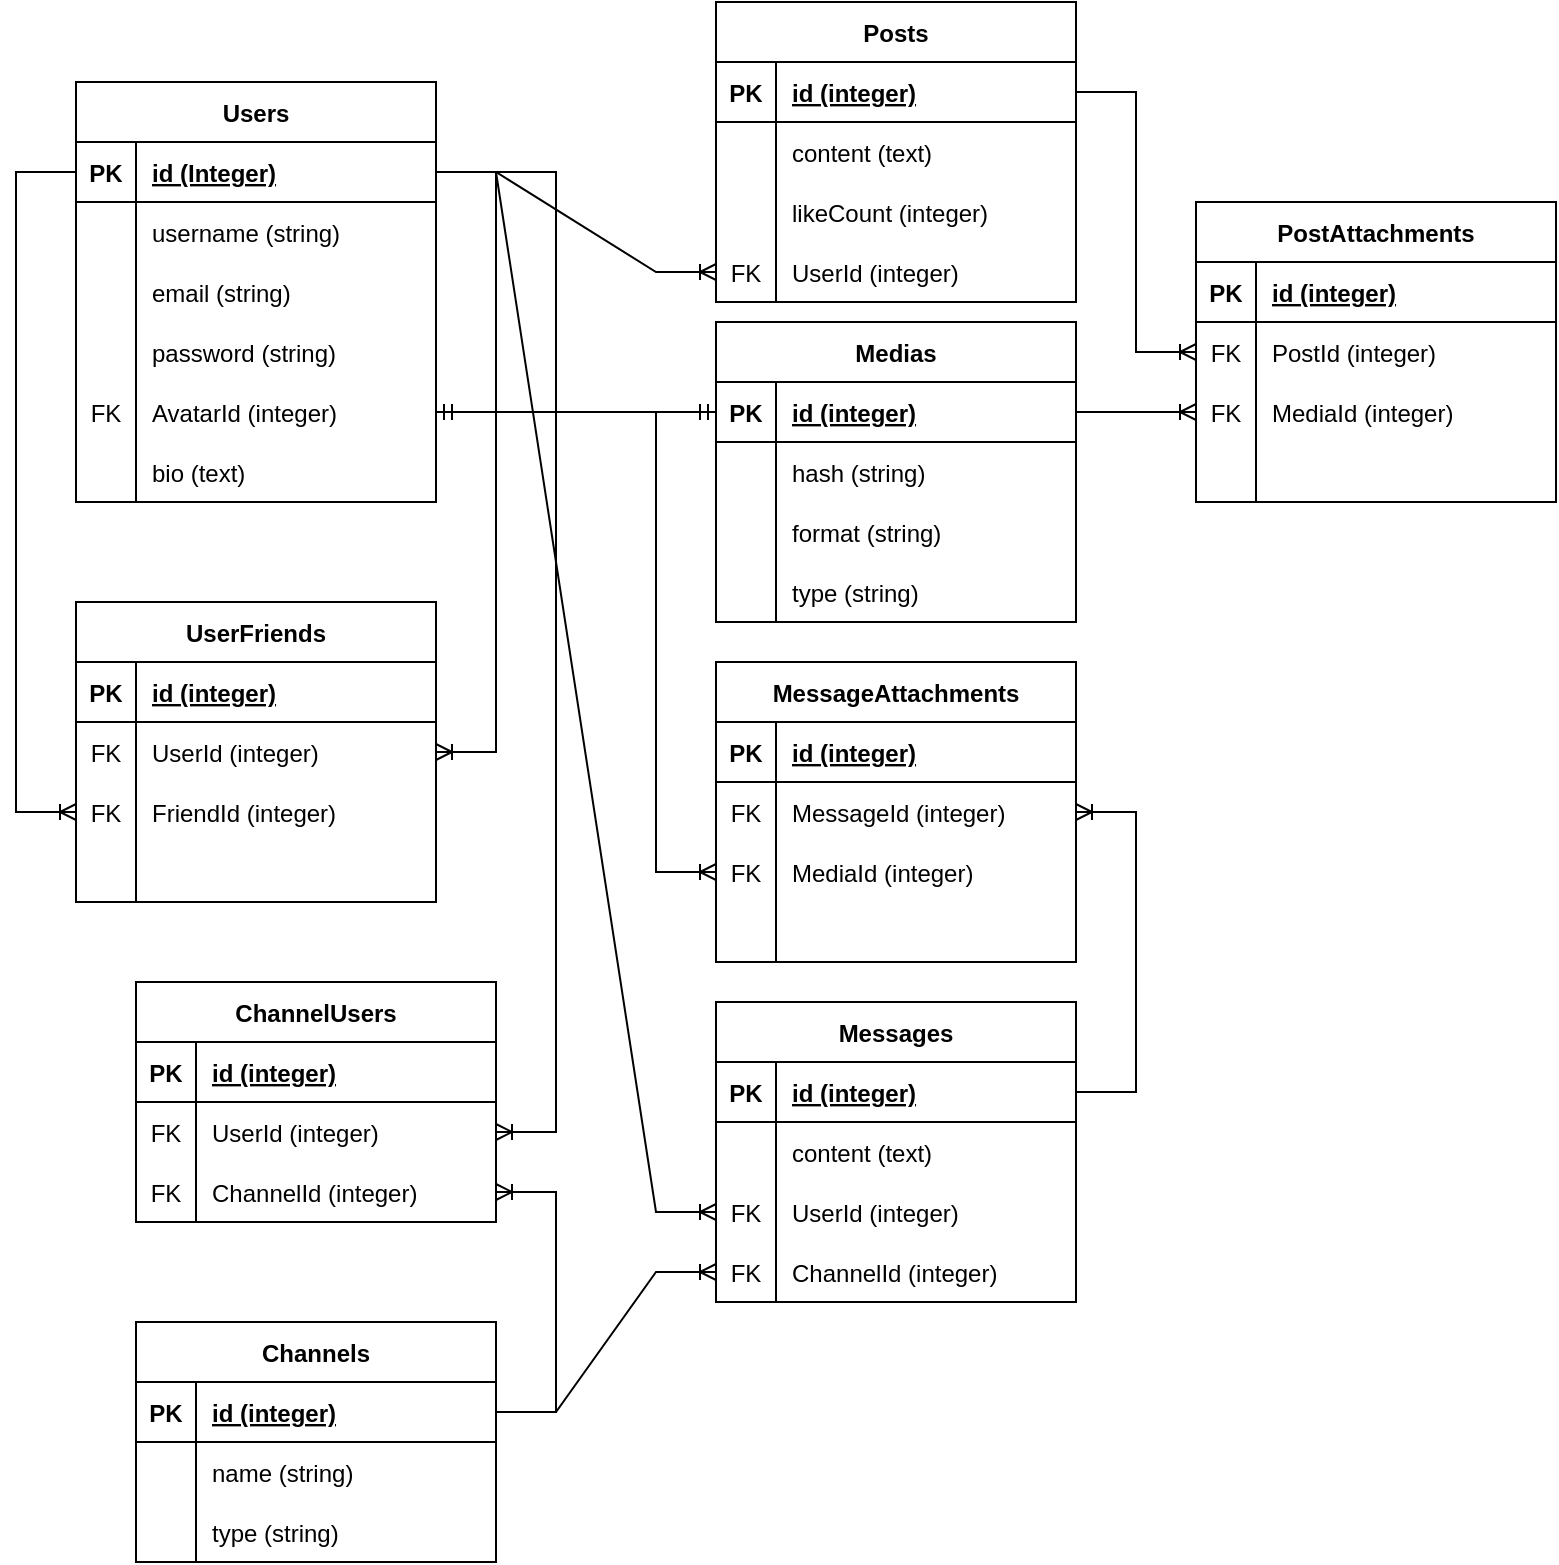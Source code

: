 <mxfile version="20.6.0" type="device"><diagram id="tzreWHmkljB-uZsOJCgy" name="Page-1"><mxGraphModel dx="868" dy="500" grid="1" gridSize="10" guides="1" tooltips="1" connect="1" arrows="1" fold="1" page="1" pageScale="1" pageWidth="850" pageHeight="1100" math="0" shadow="0"><root><mxCell id="0"/><mxCell id="1" parent="0"/><mxCell id="_2y-DtRNVhtYp-TTJx3--1" value="Users" style="shape=table;startSize=30;container=1;collapsible=1;childLayout=tableLayout;fixedRows=1;rowLines=0;fontStyle=1;align=center;resizeLast=1;" parent="1" vertex="1"><mxGeometry x="80" y="80" width="180" height="210" as="geometry"/></mxCell><mxCell id="_2y-DtRNVhtYp-TTJx3--2" value="" style="shape=tableRow;horizontal=0;startSize=0;swimlaneHead=0;swimlaneBody=0;fillColor=none;collapsible=0;dropTarget=0;points=[[0,0.5],[1,0.5]];portConstraint=eastwest;top=0;left=0;right=0;bottom=1;" parent="_2y-DtRNVhtYp-TTJx3--1" vertex="1"><mxGeometry y="30" width="180" height="30" as="geometry"/></mxCell><mxCell id="_2y-DtRNVhtYp-TTJx3--3" value="PK" style="shape=partialRectangle;connectable=0;fillColor=none;top=0;left=0;bottom=0;right=0;fontStyle=1;overflow=hidden;" parent="_2y-DtRNVhtYp-TTJx3--2" vertex="1"><mxGeometry width="30" height="30" as="geometry"><mxRectangle width="30" height="30" as="alternateBounds"/></mxGeometry></mxCell><mxCell id="_2y-DtRNVhtYp-TTJx3--4" value="id (Integer)" style="shape=partialRectangle;connectable=0;fillColor=none;top=0;left=0;bottom=0;right=0;align=left;spacingLeft=6;fontStyle=5;overflow=hidden;" parent="_2y-DtRNVhtYp-TTJx3--2" vertex="1"><mxGeometry x="30" width="150" height="30" as="geometry"><mxRectangle width="150" height="30" as="alternateBounds"/></mxGeometry></mxCell><mxCell id="_2y-DtRNVhtYp-TTJx3--5" value="" style="shape=tableRow;horizontal=0;startSize=0;swimlaneHead=0;swimlaneBody=0;fillColor=none;collapsible=0;dropTarget=0;points=[[0,0.5],[1,0.5]];portConstraint=eastwest;top=0;left=0;right=0;bottom=0;" parent="_2y-DtRNVhtYp-TTJx3--1" vertex="1"><mxGeometry y="60" width="180" height="30" as="geometry"/></mxCell><mxCell id="_2y-DtRNVhtYp-TTJx3--6" value="" style="shape=partialRectangle;connectable=0;fillColor=none;top=0;left=0;bottom=0;right=0;editable=1;overflow=hidden;" parent="_2y-DtRNVhtYp-TTJx3--5" vertex="1"><mxGeometry width="30" height="30" as="geometry"><mxRectangle width="30" height="30" as="alternateBounds"/></mxGeometry></mxCell><mxCell id="_2y-DtRNVhtYp-TTJx3--7" value="username (string)" style="shape=partialRectangle;connectable=0;fillColor=none;top=0;left=0;bottom=0;right=0;align=left;spacingLeft=6;overflow=hidden;" parent="_2y-DtRNVhtYp-TTJx3--5" vertex="1"><mxGeometry x="30" width="150" height="30" as="geometry"><mxRectangle width="150" height="30" as="alternateBounds"/></mxGeometry></mxCell><mxCell id="_2y-DtRNVhtYp-TTJx3--8" value="" style="shape=tableRow;horizontal=0;startSize=0;swimlaneHead=0;swimlaneBody=0;fillColor=none;collapsible=0;dropTarget=0;points=[[0,0.5],[1,0.5]];portConstraint=eastwest;top=0;left=0;right=0;bottom=0;" parent="_2y-DtRNVhtYp-TTJx3--1" vertex="1"><mxGeometry y="90" width="180" height="30" as="geometry"/></mxCell><mxCell id="_2y-DtRNVhtYp-TTJx3--9" value="" style="shape=partialRectangle;connectable=0;fillColor=none;top=0;left=0;bottom=0;right=0;editable=1;overflow=hidden;" parent="_2y-DtRNVhtYp-TTJx3--8" vertex="1"><mxGeometry width="30" height="30" as="geometry"><mxRectangle width="30" height="30" as="alternateBounds"/></mxGeometry></mxCell><mxCell id="_2y-DtRNVhtYp-TTJx3--10" value="email (string)" style="shape=partialRectangle;connectable=0;fillColor=none;top=0;left=0;bottom=0;right=0;align=left;spacingLeft=6;overflow=hidden;" parent="_2y-DtRNVhtYp-TTJx3--8" vertex="1"><mxGeometry x="30" width="150" height="30" as="geometry"><mxRectangle width="150" height="30" as="alternateBounds"/></mxGeometry></mxCell><mxCell id="_2y-DtRNVhtYp-TTJx3--11" value="" style="shape=tableRow;horizontal=0;startSize=0;swimlaneHead=0;swimlaneBody=0;fillColor=none;collapsible=0;dropTarget=0;points=[[0,0.5],[1,0.5]];portConstraint=eastwest;top=0;left=0;right=0;bottom=0;" parent="_2y-DtRNVhtYp-TTJx3--1" vertex="1"><mxGeometry y="120" width="180" height="30" as="geometry"/></mxCell><mxCell id="_2y-DtRNVhtYp-TTJx3--12" value="" style="shape=partialRectangle;connectable=0;fillColor=none;top=0;left=0;bottom=0;right=0;editable=1;overflow=hidden;" parent="_2y-DtRNVhtYp-TTJx3--11" vertex="1"><mxGeometry width="30" height="30" as="geometry"><mxRectangle width="30" height="30" as="alternateBounds"/></mxGeometry></mxCell><mxCell id="_2y-DtRNVhtYp-TTJx3--13" value="password (string)" style="shape=partialRectangle;connectable=0;fillColor=none;top=0;left=0;bottom=0;right=0;align=left;spacingLeft=6;overflow=hidden;" parent="_2y-DtRNVhtYp-TTJx3--11" vertex="1"><mxGeometry x="30" width="150" height="30" as="geometry"><mxRectangle width="150" height="30" as="alternateBounds"/></mxGeometry></mxCell><mxCell id="_2y-DtRNVhtYp-TTJx3--14" value="" style="shape=tableRow;horizontal=0;startSize=0;swimlaneHead=0;swimlaneBody=0;fillColor=none;collapsible=0;dropTarget=0;points=[[0,0.5],[1,0.5]];portConstraint=eastwest;top=0;left=0;right=0;bottom=0;" parent="_2y-DtRNVhtYp-TTJx3--1" vertex="1"><mxGeometry y="150" width="180" height="30" as="geometry"/></mxCell><mxCell id="_2y-DtRNVhtYp-TTJx3--15" value="FK" style="shape=partialRectangle;connectable=0;fillColor=none;top=0;left=0;bottom=0;right=0;editable=1;overflow=hidden;" parent="_2y-DtRNVhtYp-TTJx3--14" vertex="1"><mxGeometry width="30" height="30" as="geometry"><mxRectangle width="30" height="30" as="alternateBounds"/></mxGeometry></mxCell><mxCell id="_2y-DtRNVhtYp-TTJx3--16" value="AvatarId (integer)" style="shape=partialRectangle;connectable=0;fillColor=none;top=0;left=0;bottom=0;right=0;align=left;spacingLeft=6;overflow=hidden;" parent="_2y-DtRNVhtYp-TTJx3--14" vertex="1"><mxGeometry x="30" width="150" height="30" as="geometry"><mxRectangle width="150" height="30" as="alternateBounds"/></mxGeometry></mxCell><mxCell id="_2y-DtRNVhtYp-TTJx3--20" value="" style="shape=tableRow;horizontal=0;startSize=0;swimlaneHead=0;swimlaneBody=0;fillColor=none;collapsible=0;dropTarget=0;points=[[0,0.5],[1,0.5]];portConstraint=eastwest;top=0;left=0;right=0;bottom=0;" parent="_2y-DtRNVhtYp-TTJx3--1" vertex="1"><mxGeometry y="180" width="180" height="30" as="geometry"/></mxCell><mxCell id="_2y-DtRNVhtYp-TTJx3--21" value="" style="shape=partialRectangle;connectable=0;fillColor=none;top=0;left=0;bottom=0;right=0;editable=1;overflow=hidden;" parent="_2y-DtRNVhtYp-TTJx3--20" vertex="1"><mxGeometry width="30" height="30" as="geometry"><mxRectangle width="30" height="30" as="alternateBounds"/></mxGeometry></mxCell><mxCell id="_2y-DtRNVhtYp-TTJx3--22" value="bio (text)" style="shape=partialRectangle;connectable=0;fillColor=none;top=0;left=0;bottom=0;right=0;align=left;spacingLeft=6;overflow=hidden;" parent="_2y-DtRNVhtYp-TTJx3--20" vertex="1"><mxGeometry x="30" width="150" height="30" as="geometry"><mxRectangle width="150" height="30" as="alternateBounds"/></mxGeometry></mxCell><mxCell id="_2y-DtRNVhtYp-TTJx3--23" value="UserFriends" style="shape=table;startSize=30;container=1;collapsible=1;childLayout=tableLayout;fixedRows=1;rowLines=0;fontStyle=1;align=center;resizeLast=1;" parent="1" vertex="1"><mxGeometry x="80" y="340" width="180" height="150" as="geometry"/></mxCell><mxCell id="_2y-DtRNVhtYp-TTJx3--24" value="" style="shape=tableRow;horizontal=0;startSize=0;swimlaneHead=0;swimlaneBody=0;fillColor=none;collapsible=0;dropTarget=0;points=[[0,0.5],[1,0.5]];portConstraint=eastwest;top=0;left=0;right=0;bottom=1;" parent="_2y-DtRNVhtYp-TTJx3--23" vertex="1"><mxGeometry y="30" width="180" height="30" as="geometry"/></mxCell><mxCell id="_2y-DtRNVhtYp-TTJx3--25" value="PK" style="shape=partialRectangle;connectable=0;fillColor=none;top=0;left=0;bottom=0;right=0;fontStyle=1;overflow=hidden;" parent="_2y-DtRNVhtYp-TTJx3--24" vertex="1"><mxGeometry width="30" height="30" as="geometry"><mxRectangle width="30" height="30" as="alternateBounds"/></mxGeometry></mxCell><mxCell id="_2y-DtRNVhtYp-TTJx3--26" value="id (integer)" style="shape=partialRectangle;connectable=0;fillColor=none;top=0;left=0;bottom=0;right=0;align=left;spacingLeft=6;fontStyle=5;overflow=hidden;" parent="_2y-DtRNVhtYp-TTJx3--24" vertex="1"><mxGeometry x="30" width="150" height="30" as="geometry"><mxRectangle width="150" height="30" as="alternateBounds"/></mxGeometry></mxCell><mxCell id="_2y-DtRNVhtYp-TTJx3--27" value="" style="shape=tableRow;horizontal=0;startSize=0;swimlaneHead=0;swimlaneBody=0;fillColor=none;collapsible=0;dropTarget=0;points=[[0,0.5],[1,0.5]];portConstraint=eastwest;top=0;left=0;right=0;bottom=0;" parent="_2y-DtRNVhtYp-TTJx3--23" vertex="1"><mxGeometry y="60" width="180" height="30" as="geometry"/></mxCell><mxCell id="_2y-DtRNVhtYp-TTJx3--28" value="FK" style="shape=partialRectangle;connectable=0;fillColor=none;top=0;left=0;bottom=0;right=0;editable=1;overflow=hidden;" parent="_2y-DtRNVhtYp-TTJx3--27" vertex="1"><mxGeometry width="30" height="30" as="geometry"><mxRectangle width="30" height="30" as="alternateBounds"/></mxGeometry></mxCell><mxCell id="_2y-DtRNVhtYp-TTJx3--29" value="UserId (integer)" style="shape=partialRectangle;connectable=0;fillColor=none;top=0;left=0;bottom=0;right=0;align=left;spacingLeft=6;overflow=hidden;" parent="_2y-DtRNVhtYp-TTJx3--27" vertex="1"><mxGeometry x="30" width="150" height="30" as="geometry"><mxRectangle width="150" height="30" as="alternateBounds"/></mxGeometry></mxCell><mxCell id="_2y-DtRNVhtYp-TTJx3--30" value="" style="shape=tableRow;horizontal=0;startSize=0;swimlaneHead=0;swimlaneBody=0;fillColor=none;collapsible=0;dropTarget=0;points=[[0,0.5],[1,0.5]];portConstraint=eastwest;top=0;left=0;right=0;bottom=0;" parent="_2y-DtRNVhtYp-TTJx3--23" vertex="1"><mxGeometry y="90" width="180" height="30" as="geometry"/></mxCell><mxCell id="_2y-DtRNVhtYp-TTJx3--31" value="FK" style="shape=partialRectangle;connectable=0;fillColor=none;top=0;left=0;bottom=0;right=0;editable=1;overflow=hidden;" parent="_2y-DtRNVhtYp-TTJx3--30" vertex="1"><mxGeometry width="30" height="30" as="geometry"><mxRectangle width="30" height="30" as="alternateBounds"/></mxGeometry></mxCell><mxCell id="_2y-DtRNVhtYp-TTJx3--32" value="FriendId (integer)" style="shape=partialRectangle;connectable=0;fillColor=none;top=0;left=0;bottom=0;right=0;align=left;spacingLeft=6;overflow=hidden;" parent="_2y-DtRNVhtYp-TTJx3--30" vertex="1"><mxGeometry x="30" width="150" height="30" as="geometry"><mxRectangle width="150" height="30" as="alternateBounds"/></mxGeometry></mxCell><mxCell id="_2y-DtRNVhtYp-TTJx3--33" value="" style="shape=tableRow;horizontal=0;startSize=0;swimlaneHead=0;swimlaneBody=0;fillColor=none;collapsible=0;dropTarget=0;points=[[0,0.5],[1,0.5]];portConstraint=eastwest;top=0;left=0;right=0;bottom=0;" parent="_2y-DtRNVhtYp-TTJx3--23" vertex="1"><mxGeometry y="120" width="180" height="30" as="geometry"/></mxCell><mxCell id="_2y-DtRNVhtYp-TTJx3--34" value="" style="shape=partialRectangle;connectable=0;fillColor=none;top=0;left=0;bottom=0;right=0;editable=1;overflow=hidden;" parent="_2y-DtRNVhtYp-TTJx3--33" vertex="1"><mxGeometry width="30" height="30" as="geometry"><mxRectangle width="30" height="30" as="alternateBounds"/></mxGeometry></mxCell><mxCell id="_2y-DtRNVhtYp-TTJx3--35" value="" style="shape=partialRectangle;connectable=0;fillColor=none;top=0;left=0;bottom=0;right=0;align=left;spacingLeft=6;overflow=hidden;" parent="_2y-DtRNVhtYp-TTJx3--33" vertex="1"><mxGeometry x="30" width="150" height="30" as="geometry"><mxRectangle width="150" height="30" as="alternateBounds"/></mxGeometry></mxCell><mxCell id="_2y-DtRNVhtYp-TTJx3--36" value="" style="edgeStyle=elbowEdgeStyle;fontSize=12;html=1;endArrow=ERoneToMany;rounded=0;" parent="1" source="_2y-DtRNVhtYp-TTJx3--2" target="_2y-DtRNVhtYp-TTJx3--30" edge="1"><mxGeometry width="100" height="100" relative="1" as="geometry"><mxPoint x="100" y="150" as="sourcePoint"/><mxPoint x="70" y="440" as="targetPoint"/><Array as="points"><mxPoint x="50" y="310"/><mxPoint x="30" y="290"/></Array></mxGeometry></mxCell><mxCell id="_2y-DtRNVhtYp-TTJx3--37" value="" style="edgeStyle=entityRelationEdgeStyle;fontSize=12;html=1;endArrow=ERoneToMany;rounded=0;" parent="1" source="_2y-DtRNVhtYp-TTJx3--2" target="_2y-DtRNVhtYp-TTJx3--27" edge="1"><mxGeometry width="100" height="100" relative="1" as="geometry"><mxPoint x="350" y="340" as="sourcePoint"/><mxPoint x="290" y="390" as="targetPoint"/></mxGeometry></mxCell><mxCell id="_2y-DtRNVhtYp-TTJx3--38" value="Posts" style="shape=table;startSize=30;container=1;collapsible=1;childLayout=tableLayout;fixedRows=1;rowLines=0;fontStyle=1;align=center;resizeLast=1;" parent="1" vertex="1"><mxGeometry x="400" y="40" width="180" height="150" as="geometry"/></mxCell><mxCell id="_2y-DtRNVhtYp-TTJx3--39" value="" style="shape=tableRow;horizontal=0;startSize=0;swimlaneHead=0;swimlaneBody=0;fillColor=none;collapsible=0;dropTarget=0;points=[[0,0.5],[1,0.5]];portConstraint=eastwest;top=0;left=0;right=0;bottom=1;" parent="_2y-DtRNVhtYp-TTJx3--38" vertex="1"><mxGeometry y="30" width="180" height="30" as="geometry"/></mxCell><mxCell id="_2y-DtRNVhtYp-TTJx3--40" value="PK" style="shape=partialRectangle;connectable=0;fillColor=none;top=0;left=0;bottom=0;right=0;fontStyle=1;overflow=hidden;" parent="_2y-DtRNVhtYp-TTJx3--39" vertex="1"><mxGeometry width="30" height="30" as="geometry"><mxRectangle width="30" height="30" as="alternateBounds"/></mxGeometry></mxCell><mxCell id="_2y-DtRNVhtYp-TTJx3--41" value="id (integer)" style="shape=partialRectangle;connectable=0;fillColor=none;top=0;left=0;bottom=0;right=0;align=left;spacingLeft=6;fontStyle=5;overflow=hidden;" parent="_2y-DtRNVhtYp-TTJx3--39" vertex="1"><mxGeometry x="30" width="150" height="30" as="geometry"><mxRectangle width="150" height="30" as="alternateBounds"/></mxGeometry></mxCell><mxCell id="_2y-DtRNVhtYp-TTJx3--42" value="" style="shape=tableRow;horizontal=0;startSize=0;swimlaneHead=0;swimlaneBody=0;fillColor=none;collapsible=0;dropTarget=0;points=[[0,0.5],[1,0.5]];portConstraint=eastwest;top=0;left=0;right=0;bottom=0;" parent="_2y-DtRNVhtYp-TTJx3--38" vertex="1"><mxGeometry y="60" width="180" height="30" as="geometry"/></mxCell><mxCell id="_2y-DtRNVhtYp-TTJx3--43" value="" style="shape=partialRectangle;connectable=0;fillColor=none;top=0;left=0;bottom=0;right=0;editable=1;overflow=hidden;" parent="_2y-DtRNVhtYp-TTJx3--42" vertex="1"><mxGeometry width="30" height="30" as="geometry"><mxRectangle width="30" height="30" as="alternateBounds"/></mxGeometry></mxCell><mxCell id="_2y-DtRNVhtYp-TTJx3--44" value="content (text)" style="shape=partialRectangle;connectable=0;fillColor=none;top=0;left=0;bottom=0;right=0;align=left;spacingLeft=6;overflow=hidden;" parent="_2y-DtRNVhtYp-TTJx3--42" vertex="1"><mxGeometry x="30" width="150" height="30" as="geometry"><mxRectangle width="150" height="30" as="alternateBounds"/></mxGeometry></mxCell><mxCell id="_2y-DtRNVhtYp-TTJx3--48" value="" style="shape=tableRow;horizontal=0;startSize=0;swimlaneHead=0;swimlaneBody=0;fillColor=none;collapsible=0;dropTarget=0;points=[[0,0.5],[1,0.5]];portConstraint=eastwest;top=0;left=0;right=0;bottom=0;" parent="_2y-DtRNVhtYp-TTJx3--38" vertex="1"><mxGeometry y="90" width="180" height="30" as="geometry"/></mxCell><mxCell id="_2y-DtRNVhtYp-TTJx3--49" value="" style="shape=partialRectangle;connectable=0;fillColor=none;top=0;left=0;bottom=0;right=0;editable=1;overflow=hidden;" parent="_2y-DtRNVhtYp-TTJx3--48" vertex="1"><mxGeometry width="30" height="30" as="geometry"><mxRectangle width="30" height="30" as="alternateBounds"/></mxGeometry></mxCell><mxCell id="_2y-DtRNVhtYp-TTJx3--50" value="likeCount (integer)" style="shape=partialRectangle;connectable=0;fillColor=none;top=0;left=0;bottom=0;right=0;align=left;spacingLeft=6;overflow=hidden;" parent="_2y-DtRNVhtYp-TTJx3--48" vertex="1"><mxGeometry x="30" width="150" height="30" as="geometry"><mxRectangle width="150" height="30" as="alternateBounds"/></mxGeometry></mxCell><mxCell id="_2y-DtRNVhtYp-TTJx3--66" value="" style="shape=tableRow;horizontal=0;startSize=0;swimlaneHead=0;swimlaneBody=0;fillColor=none;collapsible=0;dropTarget=0;points=[[0,0.5],[1,0.5]];portConstraint=eastwest;top=0;left=0;right=0;bottom=0;" parent="_2y-DtRNVhtYp-TTJx3--38" vertex="1"><mxGeometry y="120" width="180" height="30" as="geometry"/></mxCell><mxCell id="_2y-DtRNVhtYp-TTJx3--67" value="FK" style="shape=partialRectangle;connectable=0;fillColor=none;top=0;left=0;bottom=0;right=0;editable=1;overflow=hidden;" parent="_2y-DtRNVhtYp-TTJx3--66" vertex="1"><mxGeometry width="30" height="30" as="geometry"><mxRectangle width="30" height="30" as="alternateBounds"/></mxGeometry></mxCell><mxCell id="_2y-DtRNVhtYp-TTJx3--68" value="UserId (integer)" style="shape=partialRectangle;connectable=0;fillColor=none;top=0;left=0;bottom=0;right=0;align=left;spacingLeft=6;overflow=hidden;" parent="_2y-DtRNVhtYp-TTJx3--66" vertex="1"><mxGeometry x="30" width="150" height="30" as="geometry"><mxRectangle width="150" height="30" as="alternateBounds"/></mxGeometry></mxCell><mxCell id="_2y-DtRNVhtYp-TTJx3--51" value="Medias" style="shape=table;startSize=30;container=1;collapsible=1;childLayout=tableLayout;fixedRows=1;rowLines=0;fontStyle=1;align=center;resizeLast=1;" parent="1" vertex="1"><mxGeometry x="400" y="200" width="180" height="150" as="geometry"/></mxCell><mxCell id="_2y-DtRNVhtYp-TTJx3--52" value="" style="shape=tableRow;horizontal=0;startSize=0;swimlaneHead=0;swimlaneBody=0;fillColor=none;collapsible=0;dropTarget=0;points=[[0,0.5],[1,0.5]];portConstraint=eastwest;top=0;left=0;right=0;bottom=1;" parent="_2y-DtRNVhtYp-TTJx3--51" vertex="1"><mxGeometry y="30" width="180" height="30" as="geometry"/></mxCell><mxCell id="_2y-DtRNVhtYp-TTJx3--53" value="PK" style="shape=partialRectangle;connectable=0;fillColor=none;top=0;left=0;bottom=0;right=0;fontStyle=1;overflow=hidden;" parent="_2y-DtRNVhtYp-TTJx3--52" vertex="1"><mxGeometry width="30" height="30" as="geometry"><mxRectangle width="30" height="30" as="alternateBounds"/></mxGeometry></mxCell><mxCell id="_2y-DtRNVhtYp-TTJx3--54" value="id (integer)" style="shape=partialRectangle;connectable=0;fillColor=none;top=0;left=0;bottom=0;right=0;align=left;spacingLeft=6;fontStyle=5;overflow=hidden;" parent="_2y-DtRNVhtYp-TTJx3--52" vertex="1"><mxGeometry x="30" width="150" height="30" as="geometry"><mxRectangle width="150" height="30" as="alternateBounds"/></mxGeometry></mxCell><mxCell id="_2y-DtRNVhtYp-TTJx3--55" value="" style="shape=tableRow;horizontal=0;startSize=0;swimlaneHead=0;swimlaneBody=0;fillColor=none;collapsible=0;dropTarget=0;points=[[0,0.5],[1,0.5]];portConstraint=eastwest;top=0;left=0;right=0;bottom=0;" parent="_2y-DtRNVhtYp-TTJx3--51" vertex="1"><mxGeometry y="60" width="180" height="30" as="geometry"/></mxCell><mxCell id="_2y-DtRNVhtYp-TTJx3--56" value="" style="shape=partialRectangle;connectable=0;fillColor=none;top=0;left=0;bottom=0;right=0;editable=1;overflow=hidden;" parent="_2y-DtRNVhtYp-TTJx3--55" vertex="1"><mxGeometry width="30" height="30" as="geometry"><mxRectangle width="30" height="30" as="alternateBounds"/></mxGeometry></mxCell><mxCell id="_2y-DtRNVhtYp-TTJx3--57" value="hash (string)" style="shape=partialRectangle;connectable=0;fillColor=none;top=0;left=0;bottom=0;right=0;align=left;spacingLeft=6;overflow=hidden;" parent="_2y-DtRNVhtYp-TTJx3--55" vertex="1"><mxGeometry x="30" width="150" height="30" as="geometry"><mxRectangle width="150" height="30" as="alternateBounds"/></mxGeometry></mxCell><mxCell id="_2y-DtRNVhtYp-TTJx3--58" value="" style="shape=tableRow;horizontal=0;startSize=0;swimlaneHead=0;swimlaneBody=0;fillColor=none;collapsible=0;dropTarget=0;points=[[0,0.5],[1,0.5]];portConstraint=eastwest;top=0;left=0;right=0;bottom=0;" parent="_2y-DtRNVhtYp-TTJx3--51" vertex="1"><mxGeometry y="90" width="180" height="30" as="geometry"/></mxCell><mxCell id="_2y-DtRNVhtYp-TTJx3--59" value="" style="shape=partialRectangle;connectable=0;fillColor=none;top=0;left=0;bottom=0;right=0;editable=1;overflow=hidden;" parent="_2y-DtRNVhtYp-TTJx3--58" vertex="1"><mxGeometry width="30" height="30" as="geometry"><mxRectangle width="30" height="30" as="alternateBounds"/></mxGeometry></mxCell><mxCell id="_2y-DtRNVhtYp-TTJx3--60" value="format (string)" style="shape=partialRectangle;connectable=0;fillColor=none;top=0;left=0;bottom=0;right=0;align=left;spacingLeft=6;overflow=hidden;" parent="_2y-DtRNVhtYp-TTJx3--58" vertex="1"><mxGeometry x="30" width="150" height="30" as="geometry"><mxRectangle width="150" height="30" as="alternateBounds"/></mxGeometry></mxCell><mxCell id="_2y-DtRNVhtYp-TTJx3--61" value="" style="shape=tableRow;horizontal=0;startSize=0;swimlaneHead=0;swimlaneBody=0;fillColor=none;collapsible=0;dropTarget=0;points=[[0,0.5],[1,0.5]];portConstraint=eastwest;top=0;left=0;right=0;bottom=0;" parent="_2y-DtRNVhtYp-TTJx3--51" vertex="1"><mxGeometry y="120" width="180" height="30" as="geometry"/></mxCell><mxCell id="_2y-DtRNVhtYp-TTJx3--62" value="" style="shape=partialRectangle;connectable=0;fillColor=none;top=0;left=0;bottom=0;right=0;editable=1;overflow=hidden;" parent="_2y-DtRNVhtYp-TTJx3--61" vertex="1"><mxGeometry width="30" height="30" as="geometry"><mxRectangle width="30" height="30" as="alternateBounds"/></mxGeometry></mxCell><mxCell id="_2y-DtRNVhtYp-TTJx3--63" value="type (string)" style="shape=partialRectangle;connectable=0;fillColor=none;top=0;left=0;bottom=0;right=0;align=left;spacingLeft=6;overflow=hidden;" parent="_2y-DtRNVhtYp-TTJx3--61" vertex="1"><mxGeometry x="30" width="150" height="30" as="geometry"><mxRectangle width="150" height="30" as="alternateBounds"/></mxGeometry></mxCell><mxCell id="_2y-DtRNVhtYp-TTJx3--65" value="" style="edgeStyle=entityRelationEdgeStyle;fontSize=12;html=1;endArrow=ERmandOne;startArrow=ERmandOne;rounded=0;" parent="1" source="_2y-DtRNVhtYp-TTJx3--14" target="_2y-DtRNVhtYp-TTJx3--52" edge="1"><mxGeometry width="100" height="100" relative="1" as="geometry"><mxPoint x="520" y="560" as="sourcePoint"/><mxPoint x="620" y="460" as="targetPoint"/></mxGeometry></mxCell><mxCell id="_2y-DtRNVhtYp-TTJx3--70" value="" style="edgeStyle=entityRelationEdgeStyle;fontSize=12;html=1;endArrow=ERoneToMany;rounded=0;" parent="1" source="_2y-DtRNVhtYp-TTJx3--2" target="_2y-DtRNVhtYp-TTJx3--66" edge="1"><mxGeometry width="100" height="100" relative="1" as="geometry"><mxPoint x="330" y="230" as="sourcePoint"/><mxPoint x="430" y="130" as="targetPoint"/></mxGeometry></mxCell><mxCell id="_2y-DtRNVhtYp-TTJx3--71" value="PostAttachments" style="shape=table;startSize=30;container=1;collapsible=1;childLayout=tableLayout;fixedRows=1;rowLines=0;fontStyle=1;align=center;resizeLast=1;" parent="1" vertex="1"><mxGeometry x="640" y="140" width="180" height="150" as="geometry"/></mxCell><mxCell id="_2y-DtRNVhtYp-TTJx3--72" value="" style="shape=tableRow;horizontal=0;startSize=0;swimlaneHead=0;swimlaneBody=0;fillColor=none;collapsible=0;dropTarget=0;points=[[0,0.5],[1,0.5]];portConstraint=eastwest;top=0;left=0;right=0;bottom=1;" parent="_2y-DtRNVhtYp-TTJx3--71" vertex="1"><mxGeometry y="30" width="180" height="30" as="geometry"/></mxCell><mxCell id="_2y-DtRNVhtYp-TTJx3--73" value="PK" style="shape=partialRectangle;connectable=0;fillColor=none;top=0;left=0;bottom=0;right=0;fontStyle=1;overflow=hidden;" parent="_2y-DtRNVhtYp-TTJx3--72" vertex="1"><mxGeometry width="30" height="30" as="geometry"><mxRectangle width="30" height="30" as="alternateBounds"/></mxGeometry></mxCell><mxCell id="_2y-DtRNVhtYp-TTJx3--74" value="id (integer)" style="shape=partialRectangle;connectable=0;fillColor=none;top=0;left=0;bottom=0;right=0;align=left;spacingLeft=6;fontStyle=5;overflow=hidden;" parent="_2y-DtRNVhtYp-TTJx3--72" vertex="1"><mxGeometry x="30" width="150" height="30" as="geometry"><mxRectangle width="150" height="30" as="alternateBounds"/></mxGeometry></mxCell><mxCell id="_2y-DtRNVhtYp-TTJx3--75" value="" style="shape=tableRow;horizontal=0;startSize=0;swimlaneHead=0;swimlaneBody=0;fillColor=none;collapsible=0;dropTarget=0;points=[[0,0.5],[1,0.5]];portConstraint=eastwest;top=0;left=0;right=0;bottom=0;" parent="_2y-DtRNVhtYp-TTJx3--71" vertex="1"><mxGeometry y="60" width="180" height="30" as="geometry"/></mxCell><mxCell id="_2y-DtRNVhtYp-TTJx3--76" value="FK" style="shape=partialRectangle;connectable=0;fillColor=none;top=0;left=0;bottom=0;right=0;editable=1;overflow=hidden;" parent="_2y-DtRNVhtYp-TTJx3--75" vertex="1"><mxGeometry width="30" height="30" as="geometry"><mxRectangle width="30" height="30" as="alternateBounds"/></mxGeometry></mxCell><mxCell id="_2y-DtRNVhtYp-TTJx3--77" value="PostId (integer)" style="shape=partialRectangle;connectable=0;fillColor=none;top=0;left=0;bottom=0;right=0;align=left;spacingLeft=6;overflow=hidden;" parent="_2y-DtRNVhtYp-TTJx3--75" vertex="1"><mxGeometry x="30" width="150" height="30" as="geometry"><mxRectangle width="150" height="30" as="alternateBounds"/></mxGeometry></mxCell><mxCell id="_2y-DtRNVhtYp-TTJx3--78" value="" style="shape=tableRow;horizontal=0;startSize=0;swimlaneHead=0;swimlaneBody=0;fillColor=none;collapsible=0;dropTarget=0;points=[[0,0.5],[1,0.5]];portConstraint=eastwest;top=0;left=0;right=0;bottom=0;" parent="_2y-DtRNVhtYp-TTJx3--71" vertex="1"><mxGeometry y="90" width="180" height="30" as="geometry"/></mxCell><mxCell id="_2y-DtRNVhtYp-TTJx3--79" value="FK" style="shape=partialRectangle;connectable=0;fillColor=none;top=0;left=0;bottom=0;right=0;editable=1;overflow=hidden;" parent="_2y-DtRNVhtYp-TTJx3--78" vertex="1"><mxGeometry width="30" height="30" as="geometry"><mxRectangle width="30" height="30" as="alternateBounds"/></mxGeometry></mxCell><mxCell id="_2y-DtRNVhtYp-TTJx3--80" value="MediaId (integer)" style="shape=partialRectangle;connectable=0;fillColor=none;top=0;left=0;bottom=0;right=0;align=left;spacingLeft=6;overflow=hidden;" parent="_2y-DtRNVhtYp-TTJx3--78" vertex="1"><mxGeometry x="30" width="150" height="30" as="geometry"><mxRectangle width="150" height="30" as="alternateBounds"/></mxGeometry></mxCell><mxCell id="_2y-DtRNVhtYp-TTJx3--81" value="" style="shape=tableRow;horizontal=0;startSize=0;swimlaneHead=0;swimlaneBody=0;fillColor=none;collapsible=0;dropTarget=0;points=[[0,0.5],[1,0.5]];portConstraint=eastwest;top=0;left=0;right=0;bottom=0;" parent="_2y-DtRNVhtYp-TTJx3--71" vertex="1"><mxGeometry y="120" width="180" height="30" as="geometry"/></mxCell><mxCell id="_2y-DtRNVhtYp-TTJx3--82" value="" style="shape=partialRectangle;connectable=0;fillColor=none;top=0;left=0;bottom=0;right=0;editable=1;overflow=hidden;" parent="_2y-DtRNVhtYp-TTJx3--81" vertex="1"><mxGeometry width="30" height="30" as="geometry"><mxRectangle width="30" height="30" as="alternateBounds"/></mxGeometry></mxCell><mxCell id="_2y-DtRNVhtYp-TTJx3--83" value="" style="shape=partialRectangle;connectable=0;fillColor=none;top=0;left=0;bottom=0;right=0;align=left;spacingLeft=6;overflow=hidden;" parent="_2y-DtRNVhtYp-TTJx3--81" vertex="1"><mxGeometry x="30" width="150" height="30" as="geometry"><mxRectangle width="150" height="30" as="alternateBounds"/></mxGeometry></mxCell><mxCell id="_2y-DtRNVhtYp-TTJx3--85" value="" style="edgeStyle=entityRelationEdgeStyle;fontSize=12;html=1;endArrow=ERoneToMany;rounded=0;" parent="1" source="_2y-DtRNVhtYp-TTJx3--39" target="_2y-DtRNVhtYp-TTJx3--75" edge="1"><mxGeometry width="100" height="100" relative="1" as="geometry"><mxPoint x="450" y="140" as="sourcePoint"/><mxPoint x="550" y="40" as="targetPoint"/></mxGeometry></mxCell><mxCell id="_2y-DtRNVhtYp-TTJx3--86" value="" style="edgeStyle=entityRelationEdgeStyle;fontSize=12;html=1;endArrow=ERoneToMany;rounded=0;" parent="1" source="_2y-DtRNVhtYp-TTJx3--52" target="_2y-DtRNVhtYp-TTJx3--78" edge="1"><mxGeometry width="100" height="100" relative="1" as="geometry"><mxPoint x="650" y="460" as="sourcePoint"/><mxPoint x="750" y="360" as="targetPoint"/></mxGeometry></mxCell><mxCell id="_2y-DtRNVhtYp-TTJx3--87" value="Channels" style="shape=table;startSize=30;container=1;collapsible=1;childLayout=tableLayout;fixedRows=1;rowLines=0;fontStyle=1;align=center;resizeLast=1;" parent="1" vertex="1"><mxGeometry x="110" y="700" width="180" height="120" as="geometry"/></mxCell><mxCell id="_2y-DtRNVhtYp-TTJx3--88" value="" style="shape=tableRow;horizontal=0;startSize=0;swimlaneHead=0;swimlaneBody=0;fillColor=none;collapsible=0;dropTarget=0;points=[[0,0.5],[1,0.5]];portConstraint=eastwest;top=0;left=0;right=0;bottom=1;" parent="_2y-DtRNVhtYp-TTJx3--87" vertex="1"><mxGeometry y="30" width="180" height="30" as="geometry"/></mxCell><mxCell id="_2y-DtRNVhtYp-TTJx3--89" value="PK" style="shape=partialRectangle;connectable=0;fillColor=none;top=0;left=0;bottom=0;right=0;fontStyle=1;overflow=hidden;" parent="_2y-DtRNVhtYp-TTJx3--88" vertex="1"><mxGeometry width="30" height="30" as="geometry"><mxRectangle width="30" height="30" as="alternateBounds"/></mxGeometry></mxCell><mxCell id="_2y-DtRNVhtYp-TTJx3--90" value="id (integer)" style="shape=partialRectangle;connectable=0;fillColor=none;top=0;left=0;bottom=0;right=0;align=left;spacingLeft=6;fontStyle=5;overflow=hidden;" parent="_2y-DtRNVhtYp-TTJx3--88" vertex="1"><mxGeometry x="30" width="150" height="30" as="geometry"><mxRectangle width="150" height="30" as="alternateBounds"/></mxGeometry></mxCell><mxCell id="_2y-DtRNVhtYp-TTJx3--91" value="" style="shape=tableRow;horizontal=0;startSize=0;swimlaneHead=0;swimlaneBody=0;fillColor=none;collapsible=0;dropTarget=0;points=[[0,0.5],[1,0.5]];portConstraint=eastwest;top=0;left=0;right=0;bottom=0;" parent="_2y-DtRNVhtYp-TTJx3--87" vertex="1"><mxGeometry y="60" width="180" height="30" as="geometry"/></mxCell><mxCell id="_2y-DtRNVhtYp-TTJx3--92" value="" style="shape=partialRectangle;connectable=0;fillColor=none;top=0;left=0;bottom=0;right=0;editable=1;overflow=hidden;" parent="_2y-DtRNVhtYp-TTJx3--91" vertex="1"><mxGeometry width="30" height="30" as="geometry"><mxRectangle width="30" height="30" as="alternateBounds"/></mxGeometry></mxCell><mxCell id="_2y-DtRNVhtYp-TTJx3--93" value="name (string)" style="shape=partialRectangle;connectable=0;fillColor=none;top=0;left=0;bottom=0;right=0;align=left;spacingLeft=6;overflow=hidden;" parent="_2y-DtRNVhtYp-TTJx3--91" vertex="1"><mxGeometry x="30" width="150" height="30" as="geometry"><mxRectangle width="150" height="30" as="alternateBounds"/></mxGeometry></mxCell><mxCell id="_2y-DtRNVhtYp-TTJx3--97" value="" style="shape=tableRow;horizontal=0;startSize=0;swimlaneHead=0;swimlaneBody=0;fillColor=none;collapsible=0;dropTarget=0;points=[[0,0.5],[1,0.5]];portConstraint=eastwest;top=0;left=0;right=0;bottom=0;" parent="_2y-DtRNVhtYp-TTJx3--87" vertex="1"><mxGeometry y="90" width="180" height="30" as="geometry"/></mxCell><mxCell id="_2y-DtRNVhtYp-TTJx3--98" value="" style="shape=partialRectangle;connectable=0;fillColor=none;top=0;left=0;bottom=0;right=0;editable=1;overflow=hidden;" parent="_2y-DtRNVhtYp-TTJx3--97" vertex="1"><mxGeometry width="30" height="30" as="geometry"><mxRectangle width="30" height="30" as="alternateBounds"/></mxGeometry></mxCell><mxCell id="_2y-DtRNVhtYp-TTJx3--99" value="type (string)" style="shape=partialRectangle;connectable=0;fillColor=none;top=0;left=0;bottom=0;right=0;align=left;spacingLeft=6;overflow=hidden;" parent="_2y-DtRNVhtYp-TTJx3--97" vertex="1"><mxGeometry x="30" width="150" height="30" as="geometry"><mxRectangle width="150" height="30" as="alternateBounds"/></mxGeometry></mxCell><mxCell id="_2y-DtRNVhtYp-TTJx3--100" value="Messages" style="shape=table;startSize=30;container=1;collapsible=1;childLayout=tableLayout;fixedRows=1;rowLines=0;fontStyle=1;align=center;resizeLast=1;" parent="1" vertex="1"><mxGeometry x="400" y="540" width="180" height="150" as="geometry"/></mxCell><mxCell id="_2y-DtRNVhtYp-TTJx3--101" value="" style="shape=tableRow;horizontal=0;startSize=0;swimlaneHead=0;swimlaneBody=0;fillColor=none;collapsible=0;dropTarget=0;points=[[0,0.5],[1,0.5]];portConstraint=eastwest;top=0;left=0;right=0;bottom=1;" parent="_2y-DtRNVhtYp-TTJx3--100" vertex="1"><mxGeometry y="30" width="180" height="30" as="geometry"/></mxCell><mxCell id="_2y-DtRNVhtYp-TTJx3--102" value="PK" style="shape=partialRectangle;connectable=0;fillColor=none;top=0;left=0;bottom=0;right=0;fontStyle=1;overflow=hidden;" parent="_2y-DtRNVhtYp-TTJx3--101" vertex="1"><mxGeometry width="30" height="30" as="geometry"><mxRectangle width="30" height="30" as="alternateBounds"/></mxGeometry></mxCell><mxCell id="_2y-DtRNVhtYp-TTJx3--103" value="id (integer)" style="shape=partialRectangle;connectable=0;fillColor=none;top=0;left=0;bottom=0;right=0;align=left;spacingLeft=6;fontStyle=5;overflow=hidden;" parent="_2y-DtRNVhtYp-TTJx3--101" vertex="1"><mxGeometry x="30" width="150" height="30" as="geometry"><mxRectangle width="150" height="30" as="alternateBounds"/></mxGeometry></mxCell><mxCell id="_2y-DtRNVhtYp-TTJx3--104" value="" style="shape=tableRow;horizontal=0;startSize=0;swimlaneHead=0;swimlaneBody=0;fillColor=none;collapsible=0;dropTarget=0;points=[[0,0.5],[1,0.5]];portConstraint=eastwest;top=0;left=0;right=0;bottom=0;" parent="_2y-DtRNVhtYp-TTJx3--100" vertex="1"><mxGeometry y="60" width="180" height="30" as="geometry"/></mxCell><mxCell id="_2y-DtRNVhtYp-TTJx3--105" value="" style="shape=partialRectangle;connectable=0;fillColor=none;top=0;left=0;bottom=0;right=0;editable=1;overflow=hidden;" parent="_2y-DtRNVhtYp-TTJx3--104" vertex="1"><mxGeometry width="30" height="30" as="geometry"><mxRectangle width="30" height="30" as="alternateBounds"/></mxGeometry></mxCell><mxCell id="_2y-DtRNVhtYp-TTJx3--106" value="content (text)" style="shape=partialRectangle;connectable=0;fillColor=none;top=0;left=0;bottom=0;right=0;align=left;spacingLeft=6;overflow=hidden;" parent="_2y-DtRNVhtYp-TTJx3--104" vertex="1"><mxGeometry x="30" width="150" height="30" as="geometry"><mxRectangle width="150" height="30" as="alternateBounds"/></mxGeometry></mxCell><mxCell id="_2y-DtRNVhtYp-TTJx3--110" value="" style="shape=tableRow;horizontal=0;startSize=0;swimlaneHead=0;swimlaneBody=0;fillColor=none;collapsible=0;dropTarget=0;points=[[0,0.5],[1,0.5]];portConstraint=eastwest;top=0;left=0;right=0;bottom=0;" parent="_2y-DtRNVhtYp-TTJx3--100" vertex="1"><mxGeometry y="90" width="180" height="30" as="geometry"/></mxCell><mxCell id="_2y-DtRNVhtYp-TTJx3--111" value="FK" style="shape=partialRectangle;connectable=0;fillColor=none;top=0;left=0;bottom=0;right=0;editable=1;overflow=hidden;" parent="_2y-DtRNVhtYp-TTJx3--110" vertex="1"><mxGeometry width="30" height="30" as="geometry"><mxRectangle width="30" height="30" as="alternateBounds"/></mxGeometry></mxCell><mxCell id="_2y-DtRNVhtYp-TTJx3--112" value="UserId (integer)" style="shape=partialRectangle;connectable=0;fillColor=none;top=0;left=0;bottom=0;right=0;align=left;spacingLeft=6;overflow=hidden;" parent="_2y-DtRNVhtYp-TTJx3--110" vertex="1"><mxGeometry x="30" width="150" height="30" as="geometry"><mxRectangle width="150" height="30" as="alternateBounds"/></mxGeometry></mxCell><mxCell id="a15sO_7DcbVQnhT8Syoh-3" value="" style="shape=tableRow;horizontal=0;startSize=0;swimlaneHead=0;swimlaneBody=0;fillColor=none;collapsible=0;dropTarget=0;points=[[0,0.5],[1,0.5]];portConstraint=eastwest;top=0;left=0;right=0;bottom=0;" vertex="1" parent="_2y-DtRNVhtYp-TTJx3--100"><mxGeometry y="120" width="180" height="30" as="geometry"/></mxCell><mxCell id="a15sO_7DcbVQnhT8Syoh-4" value="FK" style="shape=partialRectangle;connectable=0;fillColor=none;top=0;left=0;bottom=0;right=0;editable=1;overflow=hidden;" vertex="1" parent="a15sO_7DcbVQnhT8Syoh-3"><mxGeometry width="30" height="30" as="geometry"><mxRectangle width="30" height="30" as="alternateBounds"/></mxGeometry></mxCell><mxCell id="a15sO_7DcbVQnhT8Syoh-5" value="ChannelId (integer)" style="shape=partialRectangle;connectable=0;fillColor=none;top=0;left=0;bottom=0;right=0;align=left;spacingLeft=6;overflow=hidden;" vertex="1" parent="a15sO_7DcbVQnhT8Syoh-3"><mxGeometry x="30" width="150" height="30" as="geometry"><mxRectangle width="150" height="30" as="alternateBounds"/></mxGeometry></mxCell><mxCell id="_2y-DtRNVhtYp-TTJx3--116" value="ChannelUsers" style="shape=table;startSize=30;container=1;collapsible=1;childLayout=tableLayout;fixedRows=1;rowLines=0;fontStyle=1;align=center;resizeLast=1;" parent="1" vertex="1"><mxGeometry x="110" y="530" width="180" height="120" as="geometry"/></mxCell><mxCell id="_2y-DtRNVhtYp-TTJx3--117" value="" style="shape=tableRow;horizontal=0;startSize=0;swimlaneHead=0;swimlaneBody=0;fillColor=none;collapsible=0;dropTarget=0;points=[[0,0.5],[1,0.5]];portConstraint=eastwest;top=0;left=0;right=0;bottom=1;" parent="_2y-DtRNVhtYp-TTJx3--116" vertex="1"><mxGeometry y="30" width="180" height="30" as="geometry"/></mxCell><mxCell id="_2y-DtRNVhtYp-TTJx3--118" value="PK" style="shape=partialRectangle;connectable=0;fillColor=none;top=0;left=0;bottom=0;right=0;fontStyle=1;overflow=hidden;" parent="_2y-DtRNVhtYp-TTJx3--117" vertex="1"><mxGeometry width="30" height="30" as="geometry"><mxRectangle width="30" height="30" as="alternateBounds"/></mxGeometry></mxCell><mxCell id="_2y-DtRNVhtYp-TTJx3--119" value="id (integer)" style="shape=partialRectangle;connectable=0;fillColor=none;top=0;left=0;bottom=0;right=0;align=left;spacingLeft=6;fontStyle=5;overflow=hidden;" parent="_2y-DtRNVhtYp-TTJx3--117" vertex="1"><mxGeometry x="30" width="150" height="30" as="geometry"><mxRectangle width="150" height="30" as="alternateBounds"/></mxGeometry></mxCell><mxCell id="_2y-DtRNVhtYp-TTJx3--120" value="" style="shape=tableRow;horizontal=0;startSize=0;swimlaneHead=0;swimlaneBody=0;fillColor=none;collapsible=0;dropTarget=0;points=[[0,0.5],[1,0.5]];portConstraint=eastwest;top=0;left=0;right=0;bottom=0;" parent="_2y-DtRNVhtYp-TTJx3--116" vertex="1"><mxGeometry y="60" width="180" height="30" as="geometry"/></mxCell><mxCell id="_2y-DtRNVhtYp-TTJx3--121" value="FK" style="shape=partialRectangle;connectable=0;fillColor=none;top=0;left=0;bottom=0;right=0;editable=1;overflow=hidden;" parent="_2y-DtRNVhtYp-TTJx3--120" vertex="1"><mxGeometry width="30" height="30" as="geometry"><mxRectangle width="30" height="30" as="alternateBounds"/></mxGeometry></mxCell><mxCell id="_2y-DtRNVhtYp-TTJx3--122" value="UserId (integer)" style="shape=partialRectangle;connectable=0;fillColor=none;top=0;left=0;bottom=0;right=0;align=left;spacingLeft=6;overflow=hidden;" parent="_2y-DtRNVhtYp-TTJx3--120" vertex="1"><mxGeometry x="30" width="150" height="30" as="geometry"><mxRectangle width="150" height="30" as="alternateBounds"/></mxGeometry></mxCell><mxCell id="_2y-DtRNVhtYp-TTJx3--123" value="" style="shape=tableRow;horizontal=0;startSize=0;swimlaneHead=0;swimlaneBody=0;fillColor=none;collapsible=0;dropTarget=0;points=[[0,0.5],[1,0.5]];portConstraint=eastwest;top=0;left=0;right=0;bottom=0;" parent="_2y-DtRNVhtYp-TTJx3--116" vertex="1"><mxGeometry y="90" width="180" height="30" as="geometry"/></mxCell><mxCell id="_2y-DtRNVhtYp-TTJx3--124" value="FK" style="shape=partialRectangle;connectable=0;fillColor=none;top=0;left=0;bottom=0;right=0;editable=1;overflow=hidden;" parent="_2y-DtRNVhtYp-TTJx3--123" vertex="1"><mxGeometry width="30" height="30" as="geometry"><mxRectangle width="30" height="30" as="alternateBounds"/></mxGeometry></mxCell><mxCell id="_2y-DtRNVhtYp-TTJx3--125" value="ChannelId (integer)" style="shape=partialRectangle;connectable=0;fillColor=none;top=0;left=0;bottom=0;right=0;align=left;spacingLeft=6;overflow=hidden;" parent="_2y-DtRNVhtYp-TTJx3--123" vertex="1"><mxGeometry x="30" width="150" height="30" as="geometry"><mxRectangle width="150" height="30" as="alternateBounds"/></mxGeometry></mxCell><mxCell id="_2y-DtRNVhtYp-TTJx3--130" value="" style="edgeStyle=entityRelationEdgeStyle;fontSize=12;html=1;endArrow=ERoneToMany;rounded=0;" parent="1" source="_2y-DtRNVhtYp-TTJx3--2" target="_2y-DtRNVhtYp-TTJx3--120" edge="1"><mxGeometry width="100" height="100" relative="1" as="geometry"><mxPoint x="280" y="540" as="sourcePoint"/><mxPoint x="380" y="440" as="targetPoint"/></mxGeometry></mxCell><mxCell id="_2y-DtRNVhtYp-TTJx3--131" value="MessageAttachments" style="shape=table;startSize=30;container=1;collapsible=1;childLayout=tableLayout;fixedRows=1;rowLines=0;fontStyle=1;align=center;resizeLast=1;" parent="1" vertex="1"><mxGeometry x="400" y="370" width="180" height="150" as="geometry"/></mxCell><mxCell id="_2y-DtRNVhtYp-TTJx3--132" value="" style="shape=tableRow;horizontal=0;startSize=0;swimlaneHead=0;swimlaneBody=0;fillColor=none;collapsible=0;dropTarget=0;points=[[0,0.5],[1,0.5]];portConstraint=eastwest;top=0;left=0;right=0;bottom=1;" parent="_2y-DtRNVhtYp-TTJx3--131" vertex="1"><mxGeometry y="30" width="180" height="30" as="geometry"/></mxCell><mxCell id="_2y-DtRNVhtYp-TTJx3--133" value="PK" style="shape=partialRectangle;connectable=0;fillColor=none;top=0;left=0;bottom=0;right=0;fontStyle=1;overflow=hidden;" parent="_2y-DtRNVhtYp-TTJx3--132" vertex="1"><mxGeometry width="30" height="30" as="geometry"><mxRectangle width="30" height="30" as="alternateBounds"/></mxGeometry></mxCell><mxCell id="_2y-DtRNVhtYp-TTJx3--134" value="id (integer)" style="shape=partialRectangle;connectable=0;fillColor=none;top=0;left=0;bottom=0;right=0;align=left;spacingLeft=6;fontStyle=5;overflow=hidden;" parent="_2y-DtRNVhtYp-TTJx3--132" vertex="1"><mxGeometry x="30" width="150" height="30" as="geometry"><mxRectangle width="150" height="30" as="alternateBounds"/></mxGeometry></mxCell><mxCell id="_2y-DtRNVhtYp-TTJx3--135" value="" style="shape=tableRow;horizontal=0;startSize=0;swimlaneHead=0;swimlaneBody=0;fillColor=none;collapsible=0;dropTarget=0;points=[[0,0.5],[1,0.5]];portConstraint=eastwest;top=0;left=0;right=0;bottom=0;" parent="_2y-DtRNVhtYp-TTJx3--131" vertex="1"><mxGeometry y="60" width="180" height="30" as="geometry"/></mxCell><mxCell id="_2y-DtRNVhtYp-TTJx3--136" value="FK" style="shape=partialRectangle;connectable=0;fillColor=none;top=0;left=0;bottom=0;right=0;editable=1;overflow=hidden;" parent="_2y-DtRNVhtYp-TTJx3--135" vertex="1"><mxGeometry width="30" height="30" as="geometry"><mxRectangle width="30" height="30" as="alternateBounds"/></mxGeometry></mxCell><mxCell id="_2y-DtRNVhtYp-TTJx3--137" value="MessageId (integer)" style="shape=partialRectangle;connectable=0;fillColor=none;top=0;left=0;bottom=0;right=0;align=left;spacingLeft=6;overflow=hidden;" parent="_2y-DtRNVhtYp-TTJx3--135" vertex="1"><mxGeometry x="30" width="150" height="30" as="geometry"><mxRectangle width="150" height="30" as="alternateBounds"/></mxGeometry></mxCell><mxCell id="_2y-DtRNVhtYp-TTJx3--138" value="" style="shape=tableRow;horizontal=0;startSize=0;swimlaneHead=0;swimlaneBody=0;fillColor=none;collapsible=0;dropTarget=0;points=[[0,0.5],[1,0.5]];portConstraint=eastwest;top=0;left=0;right=0;bottom=0;" parent="_2y-DtRNVhtYp-TTJx3--131" vertex="1"><mxGeometry y="90" width="180" height="30" as="geometry"/></mxCell><mxCell id="_2y-DtRNVhtYp-TTJx3--139" value="FK" style="shape=partialRectangle;connectable=0;fillColor=none;top=0;left=0;bottom=0;right=0;editable=1;overflow=hidden;" parent="_2y-DtRNVhtYp-TTJx3--138" vertex="1"><mxGeometry width="30" height="30" as="geometry"><mxRectangle width="30" height="30" as="alternateBounds"/></mxGeometry></mxCell><mxCell id="_2y-DtRNVhtYp-TTJx3--140" value="MediaId (integer)" style="shape=partialRectangle;connectable=0;fillColor=none;top=0;left=0;bottom=0;right=0;align=left;spacingLeft=6;overflow=hidden;" parent="_2y-DtRNVhtYp-TTJx3--138" vertex="1"><mxGeometry x="30" width="150" height="30" as="geometry"><mxRectangle width="150" height="30" as="alternateBounds"/></mxGeometry></mxCell><mxCell id="_2y-DtRNVhtYp-TTJx3--141" value="" style="shape=tableRow;horizontal=0;startSize=0;swimlaneHead=0;swimlaneBody=0;fillColor=none;collapsible=0;dropTarget=0;points=[[0,0.5],[1,0.5]];portConstraint=eastwest;top=0;left=0;right=0;bottom=0;" parent="_2y-DtRNVhtYp-TTJx3--131" vertex="1"><mxGeometry y="120" width="180" height="30" as="geometry"/></mxCell><mxCell id="_2y-DtRNVhtYp-TTJx3--142" value="" style="shape=partialRectangle;connectable=0;fillColor=none;top=0;left=0;bottom=0;right=0;editable=1;overflow=hidden;" parent="_2y-DtRNVhtYp-TTJx3--141" vertex="1"><mxGeometry width="30" height="30" as="geometry"><mxRectangle width="30" height="30" as="alternateBounds"/></mxGeometry></mxCell><mxCell id="_2y-DtRNVhtYp-TTJx3--143" value="" style="shape=partialRectangle;connectable=0;fillColor=none;top=0;left=0;bottom=0;right=0;align=left;spacingLeft=6;overflow=hidden;" parent="_2y-DtRNVhtYp-TTJx3--141" vertex="1"><mxGeometry x="30" width="150" height="30" as="geometry"><mxRectangle width="150" height="30" as="alternateBounds"/></mxGeometry></mxCell><mxCell id="_2y-DtRNVhtYp-TTJx3--144" value="" style="edgeStyle=entityRelationEdgeStyle;fontSize=12;html=1;endArrow=ERoneToMany;rounded=0;" parent="1" source="_2y-DtRNVhtYp-TTJx3--2" target="_2y-DtRNVhtYp-TTJx3--110" edge="1"><mxGeometry width="100" height="100" relative="1" as="geometry"><mxPoint x="330" y="340" as="sourcePoint"/><mxPoint x="410" y="630" as="targetPoint"/></mxGeometry></mxCell><mxCell id="_2y-DtRNVhtYp-TTJx3--146" value="" style="edgeStyle=elbowEdgeStyle;fontSize=12;html=1;endArrow=ERoneToMany;rounded=0;" parent="1" source="_2y-DtRNVhtYp-TTJx3--52" target="_2y-DtRNVhtYp-TTJx3--138" edge="1"><mxGeometry width="100" height="100" relative="1" as="geometry"><mxPoint x="630" y="590" as="sourcePoint"/><mxPoint x="730" y="490" as="targetPoint"/><Array as="points"><mxPoint x="370" y="400"/><mxPoint x="410" y="450"/></Array></mxGeometry></mxCell><mxCell id="a15sO_7DcbVQnhT8Syoh-1" value="" style="edgeStyle=entityRelationEdgeStyle;fontSize=12;html=1;endArrow=ERoneToMany;rounded=0;" edge="1" parent="1" source="_2y-DtRNVhtYp-TTJx3--101" target="_2y-DtRNVhtYp-TTJx3--135"><mxGeometry width="100" height="100" relative="1" as="geometry"><mxPoint x="670" y="560" as="sourcePoint"/><mxPoint x="770" y="460" as="targetPoint"/></mxGeometry></mxCell><mxCell id="a15sO_7DcbVQnhT8Syoh-2" value="" style="edgeStyle=entityRelationEdgeStyle;fontSize=12;html=1;endArrow=ERoneToMany;rounded=0;" edge="1" parent="1" source="_2y-DtRNVhtYp-TTJx3--88" target="_2y-DtRNVhtYp-TTJx3--123"><mxGeometry width="100" height="100" relative="1" as="geometry"><mxPoint x="370" y="670" as="sourcePoint"/><mxPoint x="470" y="570" as="targetPoint"/></mxGeometry></mxCell><mxCell id="a15sO_7DcbVQnhT8Syoh-6" value="" style="edgeStyle=entityRelationEdgeStyle;fontSize=12;html=1;endArrow=ERoneToMany;rounded=0;" edge="1" parent="1" source="_2y-DtRNVhtYp-TTJx3--88" target="a15sO_7DcbVQnhT8Syoh-3"><mxGeometry width="100" height="100" relative="1" as="geometry"><mxPoint x="390" y="840" as="sourcePoint"/><mxPoint x="490" y="740" as="targetPoint"/></mxGeometry></mxCell></root></mxGraphModel></diagram></mxfile>